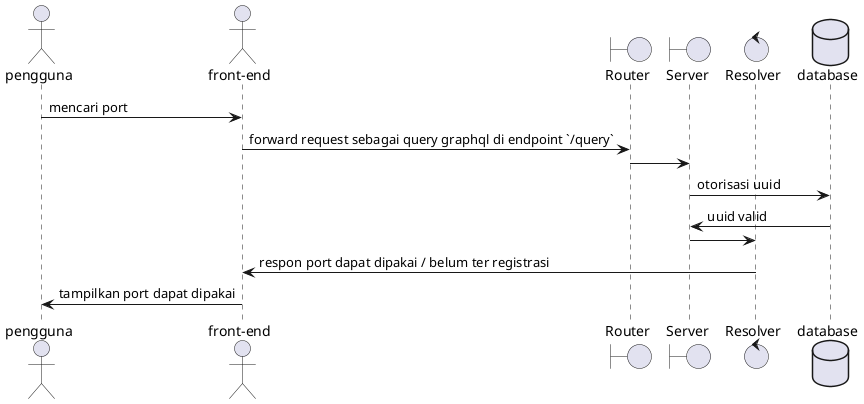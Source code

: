 @startuml
actor pengguna
actor "front-end" as fe
boundary Router as router
boundary Server as srv
control Resolver as resolver
database "database" as db

pengguna -> fe: mencari port
fe -> router: forward request sebagai query graphql di endpoint `/query`
router -> srv
srv -> db: otorisasi uuid
db -> srv: uuid valid
srv -> resolver
resolver -> fe: respon port dapat dipakai / belum ter registrasi
fe -> pengguna: tampilkan port dapat dipakai
@enduml
